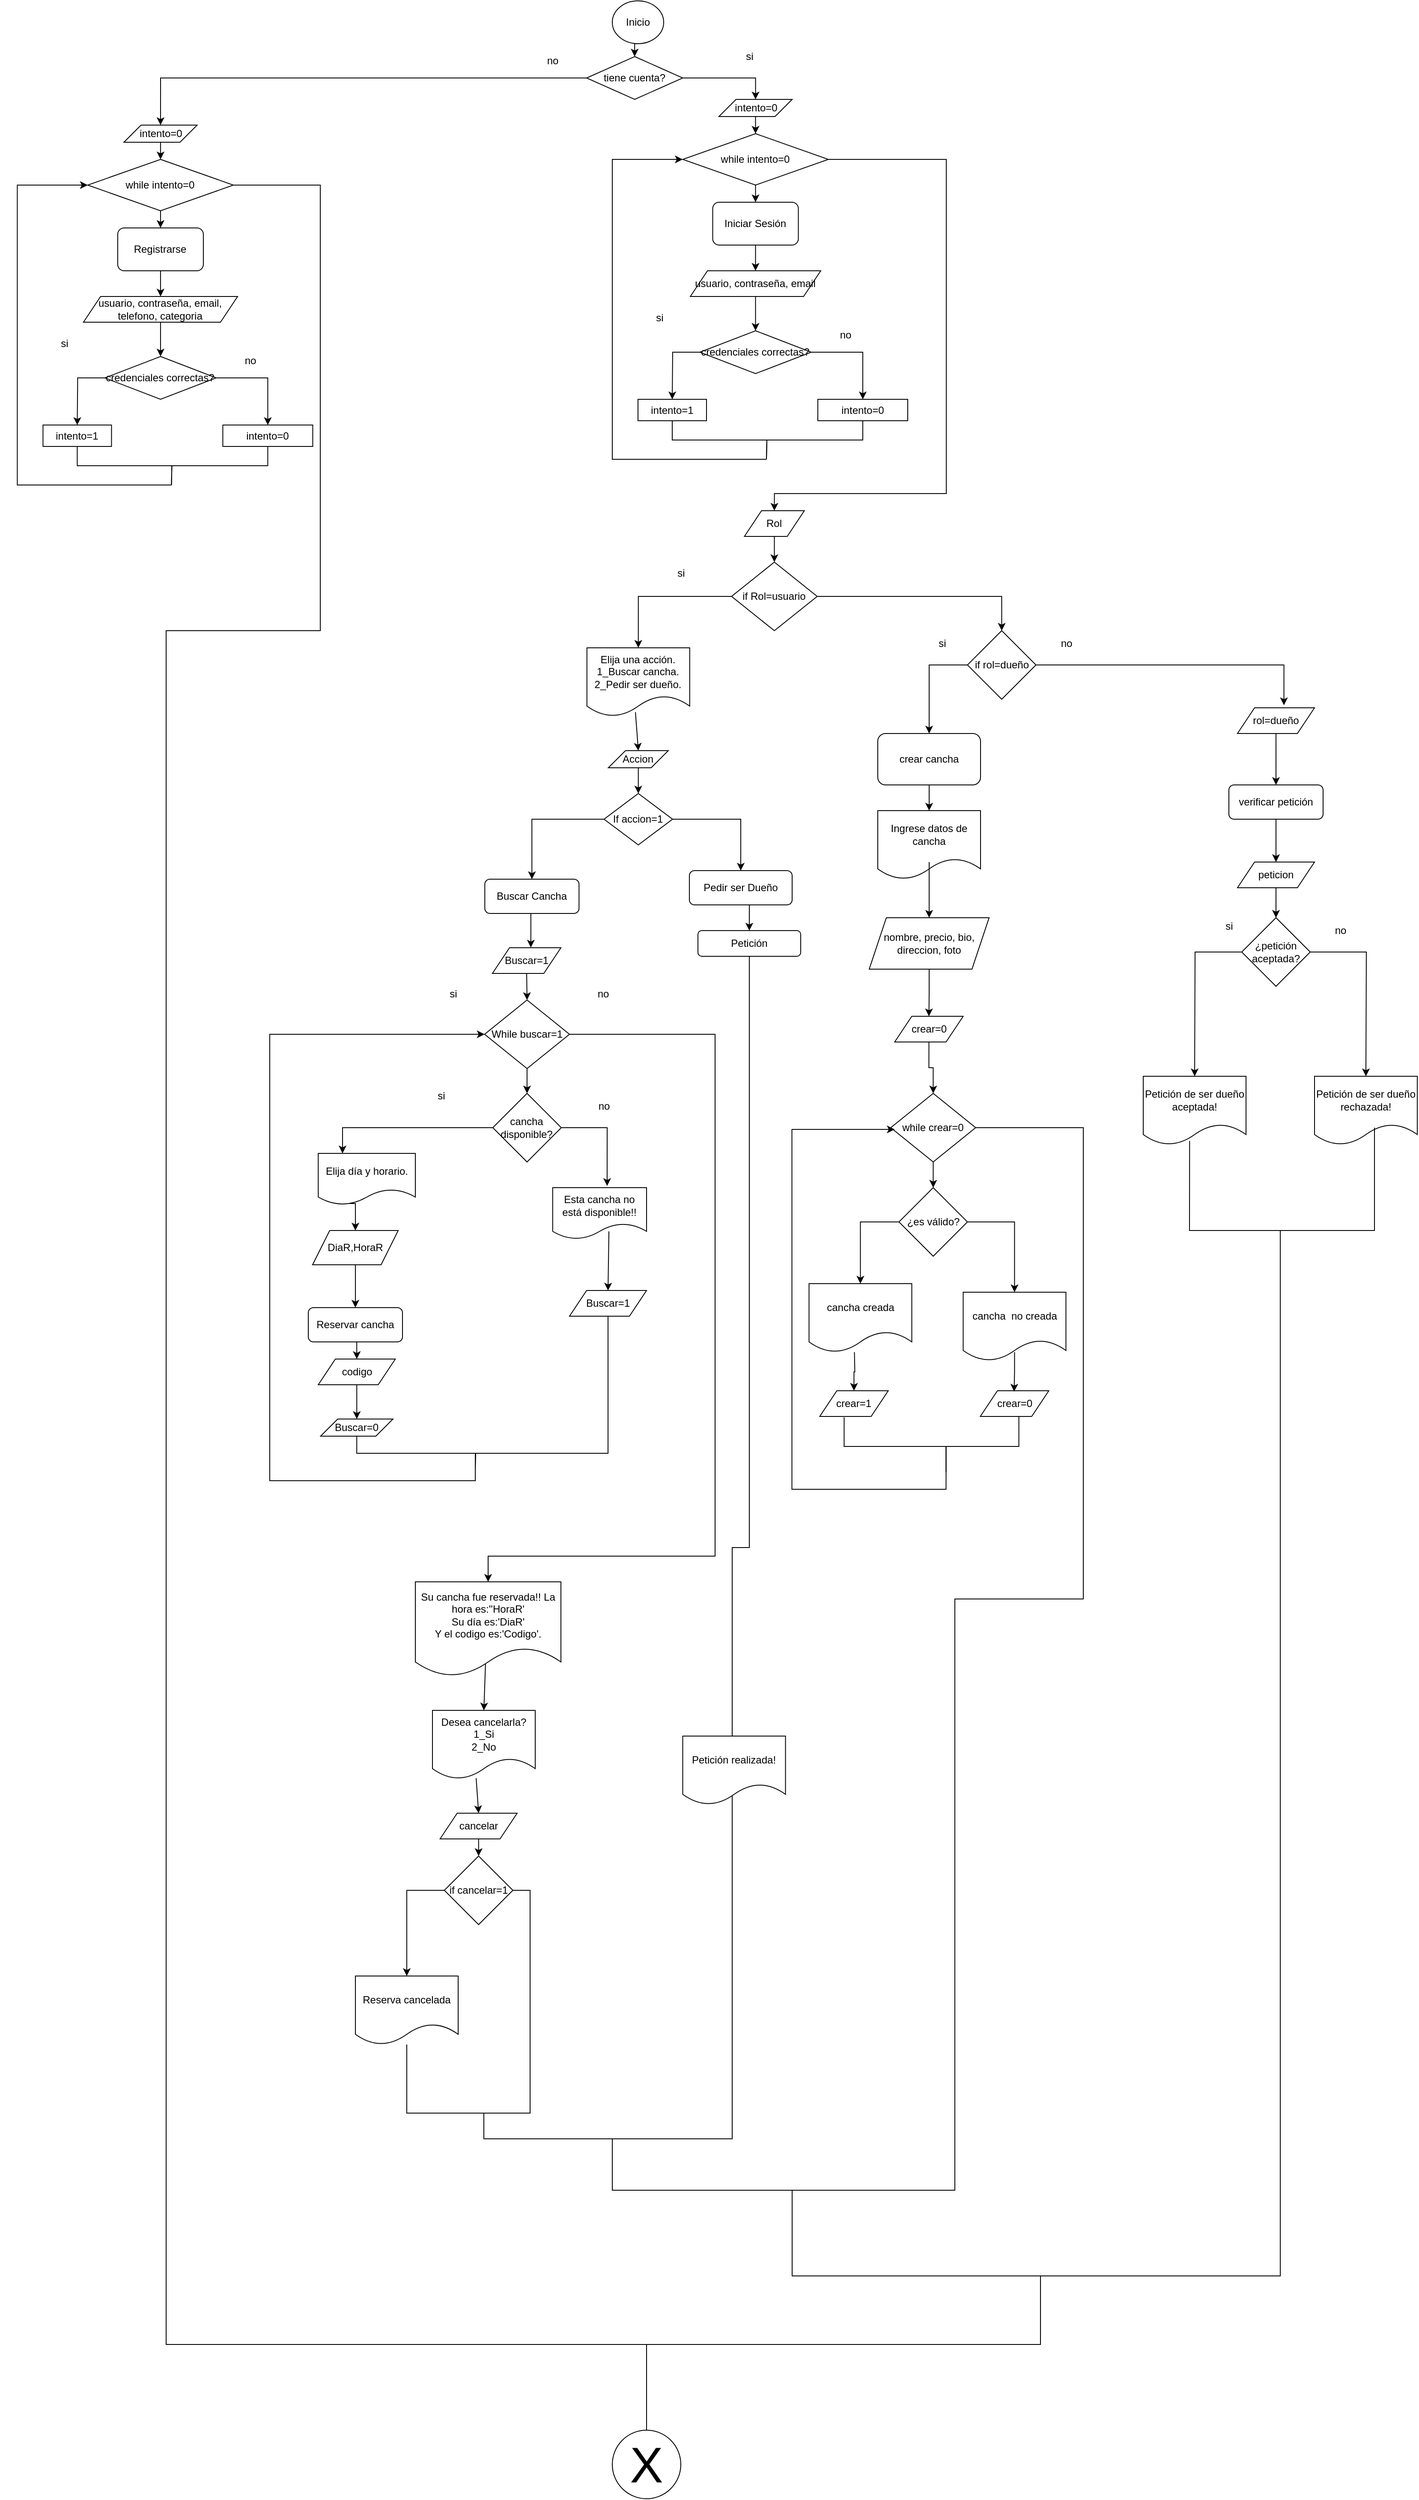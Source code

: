 <mxfile version="28.2.5">
  <diagram name="Página-1" id="OMCyNzoedNNT6aURRv9w">
    <mxGraphModel dx="5017" dy="2987" grid="1" gridSize="10" guides="1" tooltips="1" connect="1" arrows="1" fold="1" page="1" pageScale="1" pageWidth="827" pageHeight="1169" math="0" shadow="0">
      <root>
        <mxCell id="0" />
        <mxCell id="1" parent="0" />
        <mxCell id="kpzkRRjDDKFTwJp2NmHv-80" style="edgeStyle=orthogonalEdgeStyle;rounded=0;orthogonalLoop=1;jettySize=auto;html=1;exitX=0.5;exitY=1;exitDx=0;exitDy=0;entryX=0.5;entryY=0;entryDx=0;entryDy=0;" parent="1" source="kpzkRRjDDKFTwJp2NmHv-1" target="kpzkRRjDDKFTwJp2NmHv-10" edge="1">
          <mxGeometry relative="1" as="geometry" />
        </mxCell>
        <mxCell id="kpzkRRjDDKFTwJp2NmHv-1" value="" style="ellipse;whiteSpace=wrap;html=1;" parent="1" vertex="1">
          <mxGeometry x="320" y="25" width="60" height="50" as="geometry" />
        </mxCell>
        <mxCell id="kpzkRRjDDKFTwJp2NmHv-3" value="Inicio" style="text;html=1;align=center;verticalAlign=middle;whiteSpace=wrap;rounded=0;" parent="1" vertex="1">
          <mxGeometry x="320" y="35" width="60" height="30" as="geometry" />
        </mxCell>
        <mxCell id="kpzkRRjDDKFTwJp2NmHv-50" style="edgeStyle=orthogonalEdgeStyle;rounded=0;orthogonalLoop=1;jettySize=auto;html=1;exitX=0.5;exitY=1;exitDx=0;exitDy=0;entryX=0.5;entryY=0;entryDx=0;entryDy=0;" parent="1" source="kpzkRRjDDKFTwJp2NmHv-8" target="kpzkRRjDDKFTwJp2NmHv-43" edge="1">
          <mxGeometry relative="1" as="geometry" />
        </mxCell>
        <mxCell id="kpzkRRjDDKFTwJp2NmHv-8" value="Iniciar Sesión" style="rounded=1;whiteSpace=wrap;html=1;" parent="1" vertex="1">
          <mxGeometry x="437.25" y="260" width="100" height="50" as="geometry" />
        </mxCell>
        <mxCell id="kpzkRRjDDKFTwJp2NmHv-48" style="edgeStyle=orthogonalEdgeStyle;rounded=0;orthogonalLoop=1;jettySize=auto;html=1;exitX=1;exitY=0.5;exitDx=0;exitDy=0;entryX=0.5;entryY=0;entryDx=0;entryDy=0;" parent="1" source="kpzkRRjDDKFTwJp2NmHv-10" target="kpzkRRjDDKFTwJp2NmHv-36" edge="1">
          <mxGeometry relative="1" as="geometry" />
        </mxCell>
        <mxCell id="kpzkRRjDDKFTwJp2NmHv-62" style="edgeStyle=orthogonalEdgeStyle;rounded=0;orthogonalLoop=1;jettySize=auto;html=1;exitX=0;exitY=0.5;exitDx=0;exitDy=0;entryX=0.5;entryY=0;entryDx=0;entryDy=0;" parent="1" source="kpzkRRjDDKFTwJp2NmHv-10" target="yhtYwx9X3_K-ZybG_N9c-59" edge="1">
          <mxGeometry relative="1" as="geometry">
            <mxPoint x="11.13" y="300" as="targetPoint" />
          </mxGeometry>
        </mxCell>
        <mxCell id="kpzkRRjDDKFTwJp2NmHv-10" value="tiene cuenta?" style="rhombus;whiteSpace=wrap;html=1;" parent="1" vertex="1">
          <mxGeometry x="290" y="90" width="112.25" height="50" as="geometry" />
        </mxCell>
        <mxCell id="kpzkRRjDDKFTwJp2NmHv-21" style="edgeStyle=orthogonalEdgeStyle;rounded=0;orthogonalLoop=1;jettySize=auto;html=1;exitX=0.5;exitY=1;exitDx=0;exitDy=0;" parent="1" edge="1">
          <mxGeometry relative="1" as="geometry">
            <mxPoint x="640" y="430" as="sourcePoint" />
            <mxPoint x="640" y="430" as="targetPoint" />
          </mxGeometry>
        </mxCell>
        <mxCell id="kpzkRRjDDKFTwJp2NmHv-28" value="no" style="text;html=1;align=center;verticalAlign=middle;resizable=0;points=[];autosize=1;strokeColor=none;fillColor=none;" parent="1" vertex="1">
          <mxGeometry x="230" y="80" width="40" height="30" as="geometry" />
        </mxCell>
        <mxCell id="kpzkRRjDDKFTwJp2NmHv-29" value="si" style="text;html=1;align=center;verticalAlign=middle;resizable=0;points=[];autosize=1;strokeColor=none;fillColor=none;" parent="1" vertex="1">
          <mxGeometry x="465" y="75" width="30" height="30" as="geometry" />
        </mxCell>
        <mxCell id="kpzkRRjDDKFTwJp2NmHv-52" style="edgeStyle=orthogonalEdgeStyle;rounded=0;orthogonalLoop=1;jettySize=auto;html=1;exitX=1;exitY=0.5;exitDx=0;exitDy=0;entryX=0.5;entryY=0;entryDx=0;entryDy=0;" parent="1" source="kpzkRRjDDKFTwJp2NmHv-33" target="kpzkRRjDDKFTwJp2NmHv-45" edge="1">
          <mxGeometry relative="1" as="geometry" />
        </mxCell>
        <mxCell id="kpzkRRjDDKFTwJp2NmHv-53" style="edgeStyle=orthogonalEdgeStyle;rounded=0;orthogonalLoop=1;jettySize=auto;html=1;exitX=0;exitY=0.5;exitDx=0;exitDy=0;" parent="1" source="kpzkRRjDDKFTwJp2NmHv-33" edge="1">
          <mxGeometry relative="1" as="geometry">
            <mxPoint x="390" y="490" as="targetPoint" />
          </mxGeometry>
        </mxCell>
        <mxCell id="kpzkRRjDDKFTwJp2NmHv-33" value="credenciales correctas?" style="rhombus;whiteSpace=wrap;html=1;" parent="1" vertex="1">
          <mxGeometry x="422.25" y="410" width="130" height="50" as="geometry" />
        </mxCell>
        <mxCell id="kpzkRRjDDKFTwJp2NmHv-34" value="si" style="text;html=1;align=center;verticalAlign=middle;resizable=0;points=[];autosize=1;strokeColor=none;fillColor=none;" parent="1" vertex="1">
          <mxGeometry x="360" y="380" width="30" height="30" as="geometry" />
        </mxCell>
        <mxCell id="kpzkRRjDDKFTwJp2NmHv-35" value="no" style="text;html=1;align=center;verticalAlign=middle;resizable=0;points=[];autosize=1;strokeColor=none;fillColor=none;" parent="1" vertex="1">
          <mxGeometry x="572.25" y="400" width="40" height="30" as="geometry" />
        </mxCell>
        <mxCell id="kpzkRRjDDKFTwJp2NmHv-47" style="edgeStyle=orthogonalEdgeStyle;rounded=0;orthogonalLoop=1;jettySize=auto;html=1;exitX=0.5;exitY=1;exitDx=0;exitDy=0;entryX=0.5;entryY=0;entryDx=0;entryDy=0;" parent="1" source="kpzkRRjDDKFTwJp2NmHv-36" target="kpzkRRjDDKFTwJp2NmHv-42" edge="1">
          <mxGeometry relative="1" as="geometry" />
        </mxCell>
        <mxCell id="kpzkRRjDDKFTwJp2NmHv-36" value="intento=0" style="shape=parallelogram;perimeter=parallelogramPerimeter;whiteSpace=wrap;html=1;fixedSize=1;" parent="1" vertex="1">
          <mxGeometry x="444.5" y="140" width="85.5" height="20" as="geometry" />
        </mxCell>
        <mxCell id="kpzkRRjDDKFTwJp2NmHv-49" style="edgeStyle=orthogonalEdgeStyle;rounded=0;orthogonalLoop=1;jettySize=auto;html=1;exitX=0.5;exitY=1;exitDx=0;exitDy=0;entryX=0.5;entryY=0;entryDx=0;entryDy=0;" parent="1" source="kpzkRRjDDKFTwJp2NmHv-42" target="kpzkRRjDDKFTwJp2NmHv-8" edge="1">
          <mxGeometry relative="1" as="geometry" />
        </mxCell>
        <mxCell id="kpzkRRjDDKFTwJp2NmHv-84" style="edgeStyle=orthogonalEdgeStyle;rounded=0;orthogonalLoop=1;jettySize=auto;html=1;exitX=1;exitY=0.5;exitDx=0;exitDy=0;entryX=0.5;entryY=0;entryDx=0;entryDy=0;" parent="1" source="kpzkRRjDDKFTwJp2NmHv-42" target="kpzkRRjDDKFTwJp2NmHv-83" edge="1">
          <mxGeometry relative="1" as="geometry">
            <Array as="points">
              <mxPoint x="710" y="210" />
              <mxPoint x="710" y="600" />
              <mxPoint x="509" y="600" />
            </Array>
          </mxGeometry>
        </mxCell>
        <mxCell id="kpzkRRjDDKFTwJp2NmHv-42" value="while intento=0" style="rhombus;whiteSpace=wrap;html=1;" parent="1" vertex="1">
          <mxGeometry x="402.25" y="180" width="170" height="60" as="geometry" />
        </mxCell>
        <mxCell id="kpzkRRjDDKFTwJp2NmHv-51" style="edgeStyle=orthogonalEdgeStyle;rounded=0;orthogonalLoop=1;jettySize=auto;html=1;exitX=0.5;exitY=1;exitDx=0;exitDy=0;entryX=0.5;entryY=0;entryDx=0;entryDy=0;" parent="1" source="kpzkRRjDDKFTwJp2NmHv-43" target="kpzkRRjDDKFTwJp2NmHv-33" edge="1">
          <mxGeometry relative="1" as="geometry" />
        </mxCell>
        <mxCell id="kpzkRRjDDKFTwJp2NmHv-43" value="usuario, contraseña, email" style="shape=parallelogram;perimeter=parallelogramPerimeter;whiteSpace=wrap;html=1;fixedSize=1;" parent="1" vertex="1">
          <mxGeometry x="411.13" y="340" width="152.25" height="30" as="geometry" />
        </mxCell>
        <mxCell id="kpzkRRjDDKFTwJp2NmHv-56" style="edgeStyle=orthogonalEdgeStyle;rounded=0;orthogonalLoop=1;jettySize=auto;html=1;exitX=0.5;exitY=1;exitDx=0;exitDy=0;endArrow=none;endFill=0;" parent="1" source="kpzkRRjDDKFTwJp2NmHv-45" edge="1">
          <mxGeometry relative="1" as="geometry">
            <mxPoint x="500" y="560" as="targetPoint" />
          </mxGeometry>
        </mxCell>
        <mxCell id="kpzkRRjDDKFTwJp2NmHv-45" value="intento=0" style="rounded=0;whiteSpace=wrap;html=1;" parent="1" vertex="1">
          <mxGeometry x="560" y="490" width="105" height="25" as="geometry" />
        </mxCell>
        <mxCell id="kpzkRRjDDKFTwJp2NmHv-55" style="edgeStyle=orthogonalEdgeStyle;rounded=0;orthogonalLoop=1;jettySize=auto;html=1;exitX=0.5;exitY=1;exitDx=0;exitDy=0;endArrow=none;endFill=0;" parent="1" source="kpzkRRjDDKFTwJp2NmHv-54" edge="1">
          <mxGeometry relative="1" as="geometry">
            <mxPoint x="500" y="560" as="targetPoint" />
          </mxGeometry>
        </mxCell>
        <mxCell id="kpzkRRjDDKFTwJp2NmHv-54" value="intento=1" style="rounded=0;whiteSpace=wrap;html=1;" parent="1" vertex="1">
          <mxGeometry x="350" y="490" width="80" height="25" as="geometry" />
        </mxCell>
        <mxCell id="kpzkRRjDDKFTwJp2NmHv-59" value="" style="endArrow=classic;html=1;rounded=0;endFill=1;entryX=0;entryY=0.5;entryDx=0;entryDy=0;" parent="1" target="kpzkRRjDDKFTwJp2NmHv-42" edge="1">
          <mxGeometry width="50" height="50" relative="1" as="geometry">
            <mxPoint x="500" y="560" as="sourcePoint" />
            <mxPoint x="400" y="210" as="targetPoint" />
            <Array as="points">
              <mxPoint x="320" y="560" />
              <mxPoint x="320" y="210" />
            </Array>
          </mxGeometry>
        </mxCell>
        <mxCell id="kpzkRRjDDKFTwJp2NmHv-64" value="Buscar Cancha" style="rounded=1;whiteSpace=wrap;html=1;" parent="1" vertex="1">
          <mxGeometry x="171.13" y="1050" width="110" height="40" as="geometry" />
        </mxCell>
        <mxCell id="kpzkRRjDDKFTwJp2NmHv-103" style="edgeStyle=orthogonalEdgeStyle;rounded=0;orthogonalLoop=1;jettySize=auto;html=1;exitX=0.5;exitY=1;exitDx=0;exitDy=0;entryX=0.5;entryY=0;entryDx=0;entryDy=0;" parent="1" source="kpzkRRjDDKFTwJp2NmHv-69" target="kpzkRRjDDKFTwJp2NmHv-102" edge="1">
          <mxGeometry relative="1" as="geometry" />
        </mxCell>
        <mxCell id="kpzkRRjDDKFTwJp2NmHv-117" style="edgeStyle=orthogonalEdgeStyle;rounded=0;orthogonalLoop=1;jettySize=auto;html=1;exitX=0;exitY=0.5;exitDx=0;exitDy=0;endArrow=none;endFill=0;startArrow=classic;startFill=1;" parent="1" source="kpzkRRjDDKFTwJp2NmHv-69" edge="1">
          <mxGeometry relative="1" as="geometry">
            <mxPoint x="160" y="1740" as="targetPoint" />
            <Array as="points">
              <mxPoint x="-80" y="1231" />
              <mxPoint x="-80" y="1752" />
            </Array>
          </mxGeometry>
        </mxCell>
        <mxCell id="kpzkRRjDDKFTwJp2NmHv-122" style="edgeStyle=orthogonalEdgeStyle;rounded=0;orthogonalLoop=1;jettySize=auto;html=1;exitX=1;exitY=0.5;exitDx=0;exitDy=0;entryX=0.5;entryY=0;entryDx=0;entryDy=0;" parent="1" source="kpzkRRjDDKFTwJp2NmHv-69" target="kpzkRRjDDKFTwJp2NmHv-118" edge="1">
          <mxGeometry relative="1" as="geometry">
            <Array as="points">
              <mxPoint x="440" y="1231" />
              <mxPoint x="440" y="1840" />
              <mxPoint x="175" y="1840" />
            </Array>
          </mxGeometry>
        </mxCell>
        <mxCell id="kpzkRRjDDKFTwJp2NmHv-69" value="While buscar=1" style="rhombus;whiteSpace=wrap;html=1;" parent="1" vertex="1">
          <mxGeometry x="170.88" y="1191" width="99.12" height="80" as="geometry" />
        </mxCell>
        <mxCell id="kpzkRRjDDKFTwJp2NmHv-70" value="si" style="text;html=1;align=center;verticalAlign=middle;resizable=0;points=[];autosize=1;strokeColor=none;fillColor=none;" parent="1" vertex="1">
          <mxGeometry x="118.88" y="1169" width="30" height="30" as="geometry" />
        </mxCell>
        <mxCell id="kpzkRRjDDKFTwJp2NmHv-71" value="no" style="text;html=1;align=center;verticalAlign=middle;resizable=0;points=[];autosize=1;strokeColor=none;fillColor=none;" parent="1" vertex="1">
          <mxGeometry x="288.88" y="1169" width="40" height="30" as="geometry" />
        </mxCell>
        <mxCell id="kpzkRRjDDKFTwJp2NmHv-120" style="edgeStyle=orthogonalEdgeStyle;rounded=0;orthogonalLoop=1;jettySize=auto;html=1;exitX=0.5;exitY=1;exitDx=0;exitDy=0;entryX=0.5;entryY=0;entryDx=0;entryDy=0;" parent="1" source="kpzkRRjDDKFTwJp2NmHv-74" target="kpzkRRjDDKFTwJp2NmHv-119" edge="1">
          <mxGeometry relative="1" as="geometry" />
        </mxCell>
        <mxCell id="kpzkRRjDDKFTwJp2NmHv-74" value="Reservar cancha" style="rounded=1;whiteSpace=wrap;html=1;" parent="1" vertex="1">
          <mxGeometry x="-35" y="1550" width="110" height="40" as="geometry" />
        </mxCell>
        <mxCell id="kpzkRRjDDKFTwJp2NmHv-75" value="Elija día y horario." style="shape=document;whiteSpace=wrap;html=1;boundedLbl=1;" parent="1" vertex="1">
          <mxGeometry x="-23.37" y="1370" width="113.37" height="60" as="geometry" />
        </mxCell>
        <mxCell id="kpzkRRjDDKFTwJp2NmHv-87" style="edgeStyle=orthogonalEdgeStyle;rounded=0;orthogonalLoop=1;jettySize=auto;html=1;exitX=0.5;exitY=1;exitDx=0;exitDy=0;entryX=0.5;entryY=0;entryDx=0;entryDy=0;" parent="1" source="kpzkRRjDDKFTwJp2NmHv-76" target="kpzkRRjDDKFTwJp2NmHv-74" edge="1">
          <mxGeometry relative="1" as="geometry" />
        </mxCell>
        <mxCell id="kpzkRRjDDKFTwJp2NmHv-76" value="DiaR,HoraR" style="shape=parallelogram;perimeter=parallelogramPerimeter;whiteSpace=wrap;html=1;fixedSize=1;" parent="1" vertex="1">
          <mxGeometry x="-30" y="1460" width="100" height="40" as="geometry" />
        </mxCell>
        <mxCell id="kpzkRRjDDKFTwJp2NmHv-91" style="edgeStyle=orthogonalEdgeStyle;rounded=0;orthogonalLoop=1;jettySize=auto;html=1;exitX=0;exitY=0.5;exitDx=0;exitDy=0;entryX=0.5;entryY=0;entryDx=0;entryDy=0;" parent="1" source="kpzkRRjDDKFTwJp2NmHv-77" target="kpzkRRjDDKFTwJp2NmHv-82" edge="1">
          <mxGeometry relative="1" as="geometry" />
        </mxCell>
        <mxCell id="kpzkRRjDDKFTwJp2NmHv-149" style="edgeStyle=orthogonalEdgeStyle;rounded=0;orthogonalLoop=1;jettySize=auto;html=1;exitX=1;exitY=0.5;exitDx=0;exitDy=0;entryX=0.5;entryY=0;entryDx=0;entryDy=0;" parent="1" source="kpzkRRjDDKFTwJp2NmHv-77" target="kpzkRRjDDKFTwJp2NmHv-148" edge="1">
          <mxGeometry relative="1" as="geometry" />
        </mxCell>
        <mxCell id="kpzkRRjDDKFTwJp2NmHv-77" value="if Rol=usuario" style="rhombus;whiteSpace=wrap;html=1;" parent="1" vertex="1">
          <mxGeometry x="459.25" y="680" width="100" height="80" as="geometry" />
        </mxCell>
        <mxCell id="kpzkRRjDDKFTwJp2NmHv-79" style="edgeStyle=orthogonalEdgeStyle;rounded=0;orthogonalLoop=1;jettySize=auto;html=1;exitX=0.317;exitY=0.975;exitDx=0;exitDy=0;entryX=0.5;entryY=0;entryDx=0;entryDy=0;endArrow=classic;endFill=1;exitPerimeter=0;" parent="1" source="kpzkRRjDDKFTwJp2NmHv-75" target="kpzkRRjDDKFTwJp2NmHv-76" edge="1">
          <mxGeometry relative="1" as="geometry" />
        </mxCell>
        <mxCell id="kpzkRRjDDKFTwJp2NmHv-82" value="Elija una acción.&lt;br&gt;1_Buscar cancha.&lt;br&gt;2_Pedir ser dueño." style="shape=document;whiteSpace=wrap;html=1;boundedLbl=1;" parent="1" vertex="1">
          <mxGeometry x="290.37" y="780" width="120" height="80" as="geometry" />
        </mxCell>
        <mxCell id="kpzkRRjDDKFTwJp2NmHv-88" style="edgeStyle=orthogonalEdgeStyle;rounded=0;orthogonalLoop=1;jettySize=auto;html=1;exitX=0.5;exitY=1;exitDx=0;exitDy=0;entryX=0.5;entryY=0;entryDx=0;entryDy=0;" parent="1" source="kpzkRRjDDKFTwJp2NmHv-83" target="kpzkRRjDDKFTwJp2NmHv-77" edge="1">
          <mxGeometry relative="1" as="geometry" />
        </mxCell>
        <mxCell id="kpzkRRjDDKFTwJp2NmHv-83" value="Rol" style="shape=parallelogram;perimeter=parallelogramPerimeter;whiteSpace=wrap;html=1;fixedSize=1;" parent="1" vertex="1">
          <mxGeometry x="474.25" y="620" width="70" height="30" as="geometry" />
        </mxCell>
        <mxCell id="kpzkRRjDDKFTwJp2NmHv-95" style="edgeStyle=orthogonalEdgeStyle;rounded=0;orthogonalLoop=1;jettySize=auto;html=1;exitX=0;exitY=0.5;exitDx=0;exitDy=0;entryX=0.5;entryY=0;entryDx=0;entryDy=0;" parent="1" source="kpzkRRjDDKFTwJp2NmHv-85" target="kpzkRRjDDKFTwJp2NmHv-64" edge="1">
          <mxGeometry relative="1" as="geometry" />
        </mxCell>
        <mxCell id="kpzkRRjDDKFTwJp2NmHv-131" style="edgeStyle=orthogonalEdgeStyle;rounded=0;orthogonalLoop=1;jettySize=auto;html=1;exitX=1;exitY=0.5;exitDx=0;exitDy=0;entryX=0.5;entryY=0;entryDx=0;entryDy=0;" parent="1" source="kpzkRRjDDKFTwJp2NmHv-85" target="kpzkRRjDDKFTwJp2NmHv-128" edge="1">
          <mxGeometry relative="1" as="geometry" />
        </mxCell>
        <mxCell id="kpzkRRjDDKFTwJp2NmHv-85" value="If accion=1" style="rhombus;whiteSpace=wrap;html=1;" parent="1" vertex="1">
          <mxGeometry x="310.37" y="950" width="80" height="60" as="geometry" />
        </mxCell>
        <mxCell id="kpzkRRjDDKFTwJp2NmHv-94" style="edgeStyle=orthogonalEdgeStyle;rounded=0;orthogonalLoop=1;jettySize=auto;html=1;exitX=0.5;exitY=1;exitDx=0;exitDy=0;entryX=0.5;entryY=0;entryDx=0;entryDy=0;" parent="1" source="kpzkRRjDDKFTwJp2NmHv-86" target="kpzkRRjDDKFTwJp2NmHv-85" edge="1">
          <mxGeometry relative="1" as="geometry" />
        </mxCell>
        <mxCell id="kpzkRRjDDKFTwJp2NmHv-86" value="Accion" style="shape=parallelogram;perimeter=parallelogramPerimeter;whiteSpace=wrap;html=1;fixedSize=1;" parent="1" vertex="1">
          <mxGeometry x="315.37" y="900" width="70" height="20" as="geometry" />
        </mxCell>
        <mxCell id="kpzkRRjDDKFTwJp2NmHv-92" value="si" style="text;html=1;align=center;verticalAlign=middle;resizable=0;points=[];autosize=1;strokeColor=none;fillColor=none;" parent="1" vertex="1">
          <mxGeometry x="385" y="678" width="30" height="30" as="geometry" />
        </mxCell>
        <mxCell id="kpzkRRjDDKFTwJp2NmHv-93" value="" style="edgeStyle=none;orthogonalLoop=1;jettySize=auto;html=1;rounded=0;exitX=0.472;exitY=0.938;exitDx=0;exitDy=0;exitPerimeter=0;entryX=0.5;entryY=0;entryDx=0;entryDy=0;" parent="1" source="kpzkRRjDDKFTwJp2NmHv-82" target="kpzkRRjDDKFTwJp2NmHv-86" edge="1">
          <mxGeometry width="100" relative="1" as="geometry">
            <mxPoint x="300" y="870" as="sourcePoint" />
            <mxPoint x="400" y="870" as="targetPoint" />
            <Array as="points" />
          </mxGeometry>
        </mxCell>
        <mxCell id="kpzkRRjDDKFTwJp2NmHv-101" style="edgeStyle=orthogonalEdgeStyle;rounded=0;orthogonalLoop=1;jettySize=auto;html=1;exitX=0.5;exitY=1;exitDx=0;exitDy=0;entryX=0.5;entryY=0;entryDx=0;entryDy=0;" parent="1" source="kpzkRRjDDKFTwJp2NmHv-98" target="kpzkRRjDDKFTwJp2NmHv-69" edge="1">
          <mxGeometry relative="1" as="geometry" />
        </mxCell>
        <mxCell id="kpzkRRjDDKFTwJp2NmHv-98" value="&lt;font style=&quot;vertical-align: inherit;&quot; dir=&quot;auto&quot;&gt;&lt;font style=&quot;vertical-align: inherit;&quot; dir=&quot;auto&quot;&gt;Buscar=1&lt;/font&gt;&lt;/font&gt;" style="shape=parallelogram;perimeter=parallelogramPerimeter;whiteSpace=wrap;html=1;fixedSize=1;" parent="1" vertex="1">
          <mxGeometry x="180" y="1130" width="80" height="30" as="geometry" />
        </mxCell>
        <mxCell id="kpzkRRjDDKFTwJp2NmHv-100" style="edgeStyle=orthogonalEdgeStyle;rounded=0;orthogonalLoop=1;jettySize=auto;html=1;exitX=0.5;exitY=1;exitDx=0;exitDy=0;entryX=0.561;entryY=-0.008;entryDx=0;entryDy=0;entryPerimeter=0;" parent="1" source="kpzkRRjDDKFTwJp2NmHv-64" target="kpzkRRjDDKFTwJp2NmHv-98" edge="1">
          <mxGeometry relative="1" as="geometry" />
        </mxCell>
        <mxCell id="kpzkRRjDDKFTwJp2NmHv-104" style="edgeStyle=orthogonalEdgeStyle;rounded=0;orthogonalLoop=1;jettySize=auto;html=1;exitX=0;exitY=0.5;exitDx=0;exitDy=0;entryX=0.25;entryY=0;entryDx=0;entryDy=0;" parent="1" source="kpzkRRjDDKFTwJp2NmHv-102" target="kpzkRRjDDKFTwJp2NmHv-75" edge="1">
          <mxGeometry relative="1" as="geometry" />
        </mxCell>
        <mxCell id="kpzkRRjDDKFTwJp2NmHv-102" value="cancha disponible?" style="rhombus;whiteSpace=wrap;html=1;" parent="1" vertex="1">
          <mxGeometry x="180.44" y="1300" width="80" height="80" as="geometry" />
        </mxCell>
        <mxCell id="kpzkRRjDDKFTwJp2NmHv-105" value="si" style="text;html=1;align=center;verticalAlign=middle;resizable=0;points=[];autosize=1;strokeColor=none;fillColor=none;" parent="1" vertex="1">
          <mxGeometry x="105" y="1288" width="30" height="30" as="geometry" />
        </mxCell>
        <mxCell id="kpzkRRjDDKFTwJp2NmHv-106" value="no" style="text;html=1;align=center;verticalAlign=middle;resizable=0;points=[];autosize=1;strokeColor=none;fillColor=none;" parent="1" vertex="1">
          <mxGeometry x="290.37" y="1300" width="40" height="30" as="geometry" />
        </mxCell>
        <mxCell id="kpzkRRjDDKFTwJp2NmHv-116" style="edgeStyle=orthogonalEdgeStyle;rounded=0;orthogonalLoop=1;jettySize=auto;html=1;exitX=0.5;exitY=1;exitDx=0;exitDy=0;endArrow=none;endFill=0;" parent="1" source="kpzkRRjDDKFTwJp2NmHv-107" edge="1">
          <mxGeometry relative="1" as="geometry">
            <mxPoint x="160" y="1740" as="targetPoint" />
          </mxGeometry>
        </mxCell>
        <mxCell id="kpzkRRjDDKFTwJp2NmHv-107" value="Buscar=0" style="shape=parallelogram;perimeter=parallelogramPerimeter;whiteSpace=wrap;html=1;fixedSize=1;" parent="1" vertex="1">
          <mxGeometry x="-20.62" y="1680" width="84.5" height="20" as="geometry" />
        </mxCell>
        <mxCell id="kpzkRRjDDKFTwJp2NmHv-115" style="edgeStyle=orthogonalEdgeStyle;rounded=0;orthogonalLoop=1;jettySize=auto;html=1;exitX=0.5;exitY=1;exitDx=0;exitDy=0;endArrow=none;endFill=0;" parent="1" source="kpzkRRjDDKFTwJp2NmHv-109" edge="1">
          <mxGeometry relative="1" as="geometry">
            <mxPoint x="160" y="1740" as="targetPoint" />
            <Array as="points">
              <mxPoint x="315" y="1720" />
              <mxPoint x="160" y="1720" />
            </Array>
          </mxGeometry>
        </mxCell>
        <mxCell id="kpzkRRjDDKFTwJp2NmHv-109" value="Buscar=1" style="shape=parallelogram;perimeter=parallelogramPerimeter;whiteSpace=wrap;html=1;fixedSize=1;" parent="1" vertex="1">
          <mxGeometry x="270" y="1530" width="90" height="30" as="geometry" />
        </mxCell>
        <mxCell id="kpzkRRjDDKFTwJp2NmHv-110" value="Esta cancha no está disponible!!" style="shape=document;whiteSpace=wrap;html=1;boundedLbl=1;" parent="1" vertex="1">
          <mxGeometry x="250.37" y="1410" width="109.63" height="60" as="geometry" />
        </mxCell>
        <mxCell id="kpzkRRjDDKFTwJp2NmHv-112" style="edgeStyle=orthogonalEdgeStyle;rounded=0;orthogonalLoop=1;jettySize=auto;html=1;exitX=1;exitY=0.5;exitDx=0;exitDy=0;entryX=0.58;entryY=-0.033;entryDx=0;entryDy=0;entryPerimeter=0;" parent="1" source="kpzkRRjDDKFTwJp2NmHv-102" target="kpzkRRjDDKFTwJp2NmHv-110" edge="1">
          <mxGeometry relative="1" as="geometry" />
        </mxCell>
        <mxCell id="kpzkRRjDDKFTwJp2NmHv-113" value="" style="edgeStyle=none;orthogonalLoop=1;jettySize=auto;html=1;rounded=0;exitX=0.599;exitY=0.85;exitDx=0;exitDy=0;exitPerimeter=0;entryX=0.5;entryY=0;entryDx=0;entryDy=0;" parent="1" source="kpzkRRjDDKFTwJp2NmHv-110" target="kpzkRRjDDKFTwJp2NmHv-109" edge="1">
          <mxGeometry width="100" relative="1" as="geometry">
            <mxPoint x="270" y="1470" as="sourcePoint" />
            <mxPoint x="370" y="1470" as="targetPoint" />
            <Array as="points" />
          </mxGeometry>
        </mxCell>
        <mxCell id="kpzkRRjDDKFTwJp2NmHv-118" value="Su cancha fue reservada!! La hora es:&#39;&#39;HoraR&#39;&lt;br&gt;Su día es:&#39;DiaR&#39;&lt;br&gt;Y el codigo es:&#39;Codigo&#39;." style="shape=document;whiteSpace=wrap;html=1;boundedLbl=1;" parent="1" vertex="1">
          <mxGeometry x="90" y="1870" width="170" height="110" as="geometry" />
        </mxCell>
        <mxCell id="kpzkRRjDDKFTwJp2NmHv-119" value="codigo" style="shape=parallelogram;perimeter=parallelogramPerimeter;whiteSpace=wrap;html=1;fixedSize=1;" parent="1" vertex="1">
          <mxGeometry x="-23.37" y="1610" width="90" height="30" as="geometry" />
        </mxCell>
        <mxCell id="kpzkRRjDDKFTwJp2NmHv-121" style="edgeStyle=orthogonalEdgeStyle;rounded=0;orthogonalLoop=1;jettySize=auto;html=1;exitX=0.5;exitY=1;exitDx=0;exitDy=0;entryX=0.5;entryY=0;entryDx=0;entryDy=0;" parent="1" source="kpzkRRjDDKFTwJp2NmHv-119" target="kpzkRRjDDKFTwJp2NmHv-107" edge="1">
          <mxGeometry relative="1" as="geometry" />
        </mxCell>
        <mxCell id="kpzkRRjDDKFTwJp2NmHv-130" style="edgeStyle=orthogonalEdgeStyle;rounded=0;orthogonalLoop=1;jettySize=auto;html=1;exitX=0.5;exitY=1;exitDx=0;exitDy=0;entryX=0.5;entryY=0;entryDx=0;entryDy=0;" parent="1" source="kpzkRRjDDKFTwJp2NmHv-128" target="kpzkRRjDDKFTwJp2NmHv-129" edge="1">
          <mxGeometry relative="1" as="geometry" />
        </mxCell>
        <mxCell id="kpzkRRjDDKFTwJp2NmHv-128" value="Pedir ser Dueño" style="rounded=1;whiteSpace=wrap;html=1;" parent="1" vertex="1">
          <mxGeometry x="410" y="1040" width="120" height="40" as="geometry" />
        </mxCell>
        <mxCell id="kpzkRRjDDKFTwJp2NmHv-147" style="edgeStyle=orthogonalEdgeStyle;rounded=0;orthogonalLoop=1;jettySize=auto;html=1;exitX=0.5;exitY=1;exitDx=0;exitDy=0;endArrow=none;endFill=0;" parent="1" source="kpzkRRjDDKFTwJp2NmHv-129" edge="1">
          <mxGeometry relative="1" as="geometry">
            <mxPoint x="550" y="2580" as="targetPoint" />
            <Array as="points">
              <mxPoint x="480" y="1830" />
              <mxPoint x="460" y="1830" />
              <mxPoint x="460" y="2520" />
              <mxPoint x="320" y="2520" />
            </Array>
          </mxGeometry>
        </mxCell>
        <mxCell id="kpzkRRjDDKFTwJp2NmHv-129" value="Petición" style="rounded=1;whiteSpace=wrap;html=1;" parent="1" vertex="1">
          <mxGeometry x="420" y="1110" width="120" height="30" as="geometry" />
        </mxCell>
        <mxCell id="kpzkRRjDDKFTwJp2NmHv-133" value="&lt;div&gt;Desea cancelarla?&lt;/div&gt;&lt;div&gt;1_Si&lt;br&gt;2_No&lt;/div&gt;" style="shape=document;whiteSpace=wrap;html=1;boundedLbl=1;" parent="1" vertex="1">
          <mxGeometry x="110" y="2020" width="120" height="80" as="geometry" />
        </mxCell>
        <mxCell id="kpzkRRjDDKFTwJp2NmHv-134" value="" style="edgeStyle=none;orthogonalLoop=1;jettySize=auto;html=1;rounded=0;entryX=0.5;entryY=0;entryDx=0;entryDy=0;exitX=0.482;exitY=0.873;exitDx=0;exitDy=0;exitPerimeter=0;" parent="1" source="kpzkRRjDDKFTwJp2NmHv-118" target="kpzkRRjDDKFTwJp2NmHv-133" edge="1">
          <mxGeometry width="100" relative="1" as="geometry">
            <mxPoint x="160" y="2000" as="sourcePoint" />
            <mxPoint x="260" y="2000" as="targetPoint" />
            <Array as="points" />
          </mxGeometry>
        </mxCell>
        <mxCell id="kpzkRRjDDKFTwJp2NmHv-139" style="edgeStyle=orthogonalEdgeStyle;rounded=0;orthogonalLoop=1;jettySize=auto;html=1;exitX=0.5;exitY=1;exitDx=0;exitDy=0;entryX=0.5;entryY=0;entryDx=0;entryDy=0;" parent="1" source="kpzkRRjDDKFTwJp2NmHv-136" target="kpzkRRjDDKFTwJp2NmHv-138" edge="1">
          <mxGeometry relative="1" as="geometry" />
        </mxCell>
        <mxCell id="kpzkRRjDDKFTwJp2NmHv-136" value="cancelar" style="shape=parallelogram;perimeter=parallelogramPerimeter;whiteSpace=wrap;html=1;fixedSize=1;" parent="1" vertex="1">
          <mxGeometry x="118.88" y="2140" width="90" height="30" as="geometry" />
        </mxCell>
        <mxCell id="kpzkRRjDDKFTwJp2NmHv-137" value="" style="edgeStyle=none;orthogonalLoop=1;jettySize=auto;html=1;rounded=0;entryX=0.5;entryY=0;entryDx=0;entryDy=0;exitX=0.425;exitY=0.988;exitDx=0;exitDy=0;exitPerimeter=0;" parent="1" source="kpzkRRjDDKFTwJp2NmHv-133" target="kpzkRRjDDKFTwJp2NmHv-136" edge="1">
          <mxGeometry width="100" relative="1" as="geometry">
            <mxPoint x="120" y="2110" as="sourcePoint" />
            <mxPoint x="220" y="2110" as="targetPoint" />
            <Array as="points" />
          </mxGeometry>
        </mxCell>
        <mxCell id="kpzkRRjDDKFTwJp2NmHv-141" style="edgeStyle=orthogonalEdgeStyle;rounded=0;orthogonalLoop=1;jettySize=auto;html=1;exitX=0;exitY=0.5;exitDx=0;exitDy=0;entryX=0.5;entryY=0;entryDx=0;entryDy=0;" parent="1" source="kpzkRRjDDKFTwJp2NmHv-138" target="kpzkRRjDDKFTwJp2NmHv-140" edge="1">
          <mxGeometry relative="1" as="geometry" />
        </mxCell>
        <mxCell id="kpzkRRjDDKFTwJp2NmHv-144" style="edgeStyle=orthogonalEdgeStyle;rounded=0;orthogonalLoop=1;jettySize=auto;html=1;exitX=1;exitY=0.5;exitDx=0;exitDy=0;endArrow=none;endFill=0;" parent="1" source="kpzkRRjDDKFTwJp2NmHv-138" edge="1">
          <mxGeometry relative="1" as="geometry">
            <mxPoint x="160" y="2490" as="targetPoint" />
            <Array as="points">
              <mxPoint x="224" y="2230" />
              <mxPoint x="224" y="2490" />
            </Array>
          </mxGeometry>
        </mxCell>
        <mxCell id="kpzkRRjDDKFTwJp2NmHv-138" value="if cancelar=1" style="rhombus;whiteSpace=wrap;html=1;" parent="1" vertex="1">
          <mxGeometry x="123.88" y="2190" width="80" height="80" as="geometry" />
        </mxCell>
        <mxCell id="kpzkRRjDDKFTwJp2NmHv-140" value="Reserva cancelada" style="shape=document;whiteSpace=wrap;html=1;boundedLbl=1;" parent="1" vertex="1">
          <mxGeometry x="20" y="2330" width="120" height="80" as="geometry" />
        </mxCell>
        <mxCell id="kpzkRRjDDKFTwJp2NmHv-146" value="" style="edgeStyle=none;orthogonalLoop=1;jettySize=auto;html=1;rounded=0;endArrow=none;endFill=0;" parent="1" source="kpzkRRjDDKFTwJp2NmHv-140" edge="1">
          <mxGeometry width="100" relative="1" as="geometry">
            <mxPoint x="50" y="2460" as="sourcePoint" />
            <mxPoint x="340" y="2520" as="targetPoint" />
            <Array as="points">
              <mxPoint x="80" y="2490" />
              <mxPoint x="170" y="2490" />
              <mxPoint x="170" y="2520" />
            </Array>
          </mxGeometry>
        </mxCell>
        <mxCell id="yhtYwx9X3_K-ZybG_N9c-16" style="edgeStyle=orthogonalEdgeStyle;rounded=0;orthogonalLoop=1;jettySize=auto;html=1;exitX=0;exitY=0.5;exitDx=0;exitDy=0;entryX=0.5;entryY=0;entryDx=0;entryDy=0;" edge="1" parent="1" source="kpzkRRjDDKFTwJp2NmHv-148" target="kpzkRRjDDKFTwJp2NmHv-150">
          <mxGeometry relative="1" as="geometry" />
        </mxCell>
        <mxCell id="kpzkRRjDDKFTwJp2NmHv-148" value="&lt;font style=&quot;vertical-align: inherit;&quot; dir=&quot;auto&quot;&gt;&lt;font style=&quot;vertical-align: inherit;&quot; dir=&quot;auto&quot;&gt;&lt;font style=&quot;vertical-align: inherit;&quot; dir=&quot;auto&quot;&gt;&lt;font style=&quot;vertical-align: inherit;&quot; dir=&quot;auto&quot;&gt;&lt;font style=&quot;vertical-align: inherit;&quot; dir=&quot;auto&quot;&gt;&lt;font style=&quot;vertical-align: inherit;&quot; dir=&quot;auto&quot;&gt;&lt;font style=&quot;vertical-align: inherit;&quot; dir=&quot;auto&quot;&gt;&lt;font style=&quot;vertical-align: inherit;&quot; dir=&quot;auto&quot;&gt;if rol=dueño&lt;/font&gt;&lt;/font&gt;&lt;/font&gt;&lt;/font&gt;&lt;/font&gt;&lt;/font&gt;&lt;/font&gt;&lt;/font&gt;" style="rhombus;whiteSpace=wrap;html=1;" parent="1" vertex="1">
          <mxGeometry x="734.73" y="760" width="80" height="80" as="geometry" />
        </mxCell>
        <mxCell id="yhtYwx9X3_K-ZybG_N9c-9" style="edgeStyle=orthogonalEdgeStyle;rounded=0;orthogonalLoop=1;jettySize=auto;html=1;exitX=0.5;exitY=1;exitDx=0;exitDy=0;entryX=0.5;entryY=0;entryDx=0;entryDy=0;" edge="1" parent="1" source="kpzkRRjDDKFTwJp2NmHv-150" target="kpzkRRjDDKFTwJp2NmHv-152">
          <mxGeometry relative="1" as="geometry" />
        </mxCell>
        <mxCell id="kpzkRRjDDKFTwJp2NmHv-150" value="&lt;font style=&quot;vertical-align: inherit;&quot; dir=&quot;auto&quot;&gt;&lt;font style=&quot;vertical-align: inherit;&quot; dir=&quot;auto&quot;&gt;&lt;font style=&quot;vertical-align: inherit;&quot; dir=&quot;auto&quot;&gt;&lt;font style=&quot;vertical-align: inherit;&quot; dir=&quot;auto&quot;&gt;&lt;font style=&quot;vertical-align: inherit;&quot; dir=&quot;auto&quot;&gt;&lt;font style=&quot;vertical-align: inherit;&quot; dir=&quot;auto&quot;&gt;&lt;font style=&quot;vertical-align: inherit;&quot; dir=&quot;auto&quot;&gt;&lt;font style=&quot;vertical-align: inherit;&quot; dir=&quot;auto&quot;&gt;crear cancha&lt;/font&gt;&lt;/font&gt;&lt;/font&gt;&lt;/font&gt;&lt;/font&gt;&lt;/font&gt;&lt;/font&gt;&lt;/font&gt;" style="rounded=1;whiteSpace=wrap;html=1;" parent="1" vertex="1">
          <mxGeometry x="630" y="880" width="120" height="60" as="geometry" />
        </mxCell>
        <mxCell id="kpzkRRjDDKFTwJp2NmHv-152" value="&lt;font style=&quot;vertical-align: inherit;&quot; dir=&quot;auto&quot;&gt;&lt;font style=&quot;vertical-align: inherit;&quot; dir=&quot;auto&quot;&gt;Ingrese datos de cancha&lt;/font&gt;&lt;/font&gt;" style="shape=document;whiteSpace=wrap;html=1;boundedLbl=1;" parent="1" vertex="1">
          <mxGeometry x="630" y="970" width="120" height="80" as="geometry" />
        </mxCell>
        <mxCell id="yhtYwx9X3_K-ZybG_N9c-12" style="edgeStyle=orthogonalEdgeStyle;rounded=0;orthogonalLoop=1;jettySize=auto;html=1;exitX=0.5;exitY=1;exitDx=0;exitDy=0;entryX=0.5;entryY=0;entryDx=0;entryDy=0;" edge="1" parent="1" source="kpzkRRjDDKFTwJp2NmHv-153" target="kpzkRRjDDKFTwJp2NmHv-160">
          <mxGeometry relative="1" as="geometry" />
        </mxCell>
        <mxCell id="kpzkRRjDDKFTwJp2NmHv-153" value="&lt;font style=&quot;vertical-align: inherit;&quot; dir=&quot;auto&quot;&gt;&lt;font style=&quot;vertical-align: inherit;&quot; dir=&quot;auto&quot;&gt;nombre, precio, bio, direccion, foto&lt;/font&gt;&lt;/font&gt;" style="shape=parallelogram;perimeter=parallelogramPerimeter;whiteSpace=wrap;html=1;fixedSize=1;" parent="1" vertex="1">
          <mxGeometry x="620" y="1095" width="140" height="60" as="geometry" />
        </mxCell>
        <mxCell id="yhtYwx9X3_K-ZybG_N9c-1" style="edgeStyle=orthogonalEdgeStyle;rounded=0;orthogonalLoop=1;jettySize=auto;html=1;exitX=0;exitY=0.5;exitDx=0;exitDy=0;entryX=0.5;entryY=0;entryDx=0;entryDy=0;" edge="1" parent="1" source="kpzkRRjDDKFTwJp2NmHv-154" target="kpzkRRjDDKFTwJp2NmHv-158">
          <mxGeometry relative="1" as="geometry" />
        </mxCell>
        <mxCell id="yhtYwx9X3_K-ZybG_N9c-2" style="edgeStyle=orthogonalEdgeStyle;rounded=0;orthogonalLoop=1;jettySize=auto;html=1;exitX=1;exitY=0.5;exitDx=0;exitDy=0;" edge="1" parent="1" source="kpzkRRjDDKFTwJp2NmHv-154" target="kpzkRRjDDKFTwJp2NmHv-157">
          <mxGeometry relative="1" as="geometry" />
        </mxCell>
        <mxCell id="kpzkRRjDDKFTwJp2NmHv-154" value="&lt;font style=&quot;vertical-align: inherit;&quot; dir=&quot;auto&quot;&gt;&lt;font style=&quot;vertical-align: inherit;&quot; dir=&quot;auto&quot;&gt;&lt;font style=&quot;vertical-align: inherit;&quot; dir=&quot;auto&quot;&gt;&lt;font style=&quot;vertical-align: inherit;&quot; dir=&quot;auto&quot;&gt;¿es válido?&lt;/font&gt;&lt;/font&gt;&lt;/font&gt;&lt;/font&gt;" style="rhombus;whiteSpace=wrap;html=1;" parent="1" vertex="1">
          <mxGeometry x="654.73" y="1410" width="80" height="80" as="geometry" />
        </mxCell>
        <mxCell id="kpzkRRjDDKFTwJp2NmHv-157" value="&lt;font style=&quot;vertical-align: inherit;&quot; dir=&quot;auto&quot;&gt;&lt;font style=&quot;vertical-align: inherit;&quot; dir=&quot;auto&quot;&gt;cancha&amp;nbsp; no creada&lt;/font&gt;&lt;/font&gt;" style="shape=document;whiteSpace=wrap;html=1;boundedLbl=1;" parent="1" vertex="1">
          <mxGeometry x="729.73" y="1532" width="120" height="80" as="geometry" />
        </mxCell>
        <mxCell id="kpzkRRjDDKFTwJp2NmHv-158" value="&lt;font style=&quot;vertical-align: inherit;&quot; dir=&quot;auto&quot;&gt;&lt;font style=&quot;vertical-align: inherit;&quot; dir=&quot;auto&quot;&gt;cancha creada&lt;/font&gt;&lt;/font&gt;" style="shape=document;whiteSpace=wrap;html=1;boundedLbl=1;" parent="1" vertex="1">
          <mxGeometry x="549.73" y="1522" width="120" height="80" as="geometry" />
        </mxCell>
        <mxCell id="yhtYwx9X3_K-ZybG_N9c-13" style="edgeStyle=orthogonalEdgeStyle;rounded=0;orthogonalLoop=1;jettySize=auto;html=1;exitX=0.5;exitY=1;exitDx=0;exitDy=0;entryX=0.5;entryY=0;entryDx=0;entryDy=0;" edge="1" parent="1" source="kpzkRRjDDKFTwJp2NmHv-160" target="kpzkRRjDDKFTwJp2NmHv-161">
          <mxGeometry relative="1" as="geometry" />
        </mxCell>
        <mxCell id="kpzkRRjDDKFTwJp2NmHv-160" value="&lt;font style=&quot;vertical-align: inherit;&quot; dir=&quot;auto&quot;&gt;&lt;font style=&quot;vertical-align: inherit;&quot; dir=&quot;auto&quot;&gt;&lt;font style=&quot;vertical-align: inherit;&quot; dir=&quot;auto&quot;&gt;&lt;font style=&quot;vertical-align: inherit;&quot; dir=&quot;auto&quot;&gt;&lt;font style=&quot;vertical-align: inherit;&quot; dir=&quot;auto&quot;&gt;&lt;font style=&quot;vertical-align: inherit;&quot; dir=&quot;auto&quot;&gt;&lt;font style=&quot;vertical-align: inherit;&quot; dir=&quot;auto&quot;&gt;&lt;font style=&quot;vertical-align: inherit;&quot; dir=&quot;auto&quot;&gt;&lt;font style=&quot;vertical-align: inherit;&quot; dir=&quot;auto&quot;&gt;&lt;font style=&quot;vertical-align: inherit;&quot; dir=&quot;auto&quot;&gt;crear=0&lt;/font&gt;&lt;/font&gt;&lt;/font&gt;&lt;/font&gt;&lt;/font&gt;&lt;/font&gt;&lt;/font&gt;&lt;/font&gt;&lt;/font&gt;&lt;/font&gt;" style="shape=parallelogram;perimeter=parallelogramPerimeter;whiteSpace=wrap;html=1;fixedSize=1;" parent="1" vertex="1">
          <mxGeometry x="649.73" y="1210" width="80" height="30" as="geometry" />
        </mxCell>
        <mxCell id="yhtYwx9X3_K-ZybG_N9c-7" style="edgeStyle=orthogonalEdgeStyle;rounded=0;orthogonalLoop=1;jettySize=auto;html=1;exitX=0.5;exitY=1;exitDx=0;exitDy=0;entryX=0.5;entryY=0;entryDx=0;entryDy=0;" edge="1" parent="1" source="kpzkRRjDDKFTwJp2NmHv-161" target="kpzkRRjDDKFTwJp2NmHv-154">
          <mxGeometry relative="1" as="geometry" />
        </mxCell>
        <mxCell id="yhtYwx9X3_K-ZybG_N9c-15" style="edgeStyle=orthogonalEdgeStyle;rounded=0;orthogonalLoop=1;jettySize=auto;html=1;exitX=1;exitY=0.5;exitDx=0;exitDy=0;endArrow=none;endFill=0;" edge="1" parent="1" source="kpzkRRjDDKFTwJp2NmHv-161">
          <mxGeometry relative="1" as="geometry">
            <mxPoint x="350" y="2760" as="targetPoint" />
            <Array as="points">
              <mxPoint x="870" y="1340" />
              <mxPoint x="870" y="1890" />
              <mxPoint x="720" y="1890" />
              <mxPoint x="720" y="2580" />
              <mxPoint x="530" y="2580" />
              <mxPoint x="530" y="2680" />
              <mxPoint x="820" y="2680" />
            </Array>
          </mxGeometry>
        </mxCell>
        <mxCell id="kpzkRRjDDKFTwJp2NmHv-161" value="&lt;font style=&quot;vertical-align: inherit;&quot; dir=&quot;auto&quot;&gt;&lt;font style=&quot;vertical-align: inherit;&quot; dir=&quot;auto&quot;&gt;while crear=0&lt;/font&gt;&lt;/font&gt;" style="rhombus;whiteSpace=wrap;html=1;" parent="1" vertex="1">
          <mxGeometry x="645.17" y="1300" width="99.12" height="80" as="geometry" />
        </mxCell>
        <mxCell id="kpzkRRjDDKFTwJp2NmHv-163" value="&lt;font style=&quot;vertical-align: inherit;&quot; dir=&quot;auto&quot;&gt;&lt;font style=&quot;vertical-align: inherit;&quot; dir=&quot;auto&quot;&gt;&lt;font style=&quot;vertical-align: inherit;&quot; dir=&quot;auto&quot;&gt;&lt;font style=&quot;vertical-align: inherit;&quot; dir=&quot;auto&quot;&gt;&lt;font style=&quot;vertical-align: inherit;&quot; dir=&quot;auto&quot;&gt;&lt;font style=&quot;vertical-align: inherit;&quot; dir=&quot;auto&quot;&gt;&lt;font style=&quot;vertical-align: inherit;&quot; dir=&quot;auto&quot;&gt;&lt;font style=&quot;vertical-align: inherit;&quot; dir=&quot;auto&quot;&gt;&lt;font style=&quot;vertical-align: inherit;&quot; dir=&quot;auto&quot;&gt;&lt;font style=&quot;vertical-align: inherit;&quot; dir=&quot;auto&quot;&gt;crear=0&lt;/font&gt;&lt;/font&gt;&lt;/font&gt;&lt;/font&gt;&lt;/font&gt;&lt;/font&gt;&lt;/font&gt;&lt;/font&gt;&lt;/font&gt;&lt;/font&gt;" style="shape=parallelogram;perimeter=parallelogramPerimeter;whiteSpace=wrap;html=1;fixedSize=1;" parent="1" vertex="1">
          <mxGeometry x="749.73" y="1647" width="80" height="30" as="geometry" />
        </mxCell>
        <mxCell id="kpzkRRjDDKFTwJp2NmHv-164" value="&lt;font style=&quot;vertical-align: inherit;&quot; dir=&quot;auto&quot;&gt;&lt;font style=&quot;vertical-align: inherit;&quot; dir=&quot;auto&quot;&gt;&lt;font style=&quot;vertical-align: inherit;&quot; dir=&quot;auto&quot;&gt;&lt;font style=&quot;vertical-align: inherit;&quot; dir=&quot;auto&quot;&gt;&lt;font style=&quot;vertical-align: inherit;&quot; dir=&quot;auto&quot;&gt;&lt;font style=&quot;vertical-align: inherit;&quot; dir=&quot;auto&quot;&gt;&lt;font style=&quot;vertical-align: inherit;&quot; dir=&quot;auto&quot;&gt;&lt;font style=&quot;vertical-align: inherit;&quot; dir=&quot;auto&quot;&gt;&lt;font style=&quot;vertical-align: inherit;&quot; dir=&quot;auto&quot;&gt;&lt;font style=&quot;vertical-align: inherit;&quot; dir=&quot;auto&quot;&gt;&lt;font style=&quot;vertical-align: inherit;&quot; dir=&quot;auto&quot;&gt;&lt;font style=&quot;vertical-align: inherit;&quot; dir=&quot;auto&quot;&gt;crear=1&lt;/font&gt;&lt;/font&gt;&lt;/font&gt;&lt;/font&gt;&lt;/font&gt;&lt;/font&gt;&lt;/font&gt;&lt;/font&gt;&lt;/font&gt;&lt;/font&gt;&lt;/font&gt;&lt;/font&gt;" style="shape=parallelogram;perimeter=parallelogramPerimeter;whiteSpace=wrap;html=1;fixedSize=1;" parent="1" vertex="1">
          <mxGeometry x="562.23" y="1647" width="80" height="30" as="geometry" />
        </mxCell>
        <mxCell id="yhtYwx9X3_K-ZybG_N9c-24" style="edgeStyle=orthogonalEdgeStyle;rounded=0;orthogonalLoop=1;jettySize=auto;html=1;exitX=0.5;exitY=1;exitDx=0;exitDy=0;entryX=0.5;entryY=0;entryDx=0;entryDy=0;" edge="1" parent="1" source="kpzkRRjDDKFTwJp2NmHv-165" target="kpzkRRjDDKFTwJp2NmHv-166">
          <mxGeometry relative="1" as="geometry" />
        </mxCell>
        <mxCell id="kpzkRRjDDKFTwJp2NmHv-165" value="&lt;font style=&quot;vertical-align: inherit;&quot; dir=&quot;auto&quot;&gt;&lt;font style=&quot;vertical-align: inherit;&quot; dir=&quot;auto&quot;&gt;&lt;font style=&quot;vertical-align: inherit;&quot; dir=&quot;auto&quot;&gt;&lt;font style=&quot;vertical-align: inherit;&quot; dir=&quot;auto&quot;&gt;verificar petición&lt;/font&gt;&lt;/font&gt;&lt;/font&gt;&lt;/font&gt;" style="rounded=1;whiteSpace=wrap;html=1;" parent="1" vertex="1">
          <mxGeometry x="1040" y="940" width="110" height="40" as="geometry" />
        </mxCell>
        <mxCell id="yhtYwx9X3_K-ZybG_N9c-25" style="edgeStyle=orthogonalEdgeStyle;rounded=0;orthogonalLoop=1;jettySize=auto;html=1;exitX=0.5;exitY=1;exitDx=0;exitDy=0;entryX=0.5;entryY=0;entryDx=0;entryDy=0;" edge="1" parent="1" source="kpzkRRjDDKFTwJp2NmHv-166" target="kpzkRRjDDKFTwJp2NmHv-167">
          <mxGeometry relative="1" as="geometry" />
        </mxCell>
        <mxCell id="kpzkRRjDDKFTwJp2NmHv-166" value="&lt;font style=&quot;vertical-align: inherit;&quot; dir=&quot;auto&quot;&gt;&lt;font style=&quot;vertical-align: inherit;&quot; dir=&quot;auto&quot;&gt;peticion&lt;/font&gt;&lt;/font&gt;" style="shape=parallelogram;perimeter=parallelogramPerimeter;whiteSpace=wrap;html=1;fixedSize=1;" parent="1" vertex="1">
          <mxGeometry x="1050" y="1030" width="90" height="30" as="geometry" />
        </mxCell>
        <mxCell id="yhtYwx9X3_K-ZybG_N9c-26" style="edgeStyle=orthogonalEdgeStyle;rounded=0;orthogonalLoop=1;jettySize=auto;html=1;exitX=0;exitY=0.5;exitDx=0;exitDy=0;" edge="1" parent="1" source="kpzkRRjDDKFTwJp2NmHv-167">
          <mxGeometry relative="1" as="geometry">
            <mxPoint x="1000" y="1280" as="targetPoint" />
          </mxGeometry>
        </mxCell>
        <mxCell id="yhtYwx9X3_K-ZybG_N9c-27" style="edgeStyle=orthogonalEdgeStyle;rounded=0;orthogonalLoop=1;jettySize=auto;html=1;exitX=1;exitY=0.5;exitDx=0;exitDy=0;" edge="1" parent="1" source="kpzkRRjDDKFTwJp2NmHv-167">
          <mxGeometry relative="1" as="geometry">
            <mxPoint x="1200" y="1280" as="targetPoint" />
          </mxGeometry>
        </mxCell>
        <mxCell id="kpzkRRjDDKFTwJp2NmHv-167" value="&lt;font style=&quot;vertical-align: inherit;&quot; dir=&quot;auto&quot;&gt;&lt;font style=&quot;vertical-align: inherit;&quot; dir=&quot;auto&quot;&gt;&lt;font style=&quot;vertical-align: inherit;&quot; dir=&quot;auto&quot;&gt;&lt;font style=&quot;vertical-align: inherit;&quot; dir=&quot;auto&quot;&gt;¿petición aceptada?&lt;/font&gt;&lt;/font&gt;&lt;/font&gt;&lt;/font&gt;" style="rhombus;whiteSpace=wrap;html=1;" parent="1" vertex="1">
          <mxGeometry x="1055" y="1095" width="80" height="80" as="geometry" />
        </mxCell>
        <mxCell id="yhtYwx9X3_K-ZybG_N9c-3" style="edgeStyle=orthogonalEdgeStyle;rounded=0;orthogonalLoop=1;jettySize=auto;html=1;exitX=0.5;exitY=0;exitDx=0;exitDy=0;endArrow=none;endFill=0;startArrow=classic;startFill=1;" edge="1" parent="1" source="kpzkRRjDDKFTwJp2NmHv-164">
          <mxGeometry relative="1" as="geometry">
            <mxPoint x="602.73" y="1602" as="targetPoint" />
          </mxGeometry>
        </mxCell>
        <mxCell id="yhtYwx9X3_K-ZybG_N9c-4" style="edgeStyle=orthogonalEdgeStyle;rounded=0;orthogonalLoop=1;jettySize=auto;html=1;exitX=0.5;exitY=0;exitDx=0;exitDy=0;endArrow=none;endFill=0;startArrow=classic;startFill=1;" edge="1" parent="1">
          <mxGeometry relative="1" as="geometry">
            <mxPoint x="789.23" y="1648" as="sourcePoint" />
            <mxPoint x="789.73" y="1602" as="targetPoint" />
          </mxGeometry>
        </mxCell>
        <mxCell id="yhtYwx9X3_K-ZybG_N9c-5" style="edgeStyle=orthogonalEdgeStyle;rounded=0;orthogonalLoop=1;jettySize=auto;html=1;exitX=0.356;exitY=1.033;exitDx=0;exitDy=0;endArrow=none;endFill=0;exitPerimeter=0;" edge="1" parent="1" source="kpzkRRjDDKFTwJp2NmHv-164">
          <mxGeometry relative="1" as="geometry">
            <mxPoint x="709.73" y="1742" as="targetPoint" />
            <mxPoint x="591.73" y="1712" as="sourcePoint" />
            <Array as="points">
              <mxPoint x="590.73" y="1712" />
              <mxPoint x="709.73" y="1712" />
              <mxPoint x="709.73" y="1752" />
            </Array>
          </mxGeometry>
        </mxCell>
        <mxCell id="yhtYwx9X3_K-ZybG_N9c-6" style="edgeStyle=orthogonalEdgeStyle;rounded=0;orthogonalLoop=1;jettySize=auto;html=1;exitX=0.5;exitY=1;exitDx=0;exitDy=0;endArrow=none;endFill=0;" edge="1" parent="1" source="kpzkRRjDDKFTwJp2NmHv-163">
          <mxGeometry relative="1" as="geometry">
            <mxPoint x="709.73" y="1742" as="targetPoint" />
            <Array as="points">
              <mxPoint x="794.73" y="1677" />
              <mxPoint x="794.73" y="1712" />
              <mxPoint x="709.73" y="1712" />
            </Array>
            <mxPoint x="794.73" y="1692" as="sourcePoint" />
          </mxGeometry>
        </mxCell>
        <mxCell id="yhtYwx9X3_K-ZybG_N9c-8" style="edgeStyle=orthogonalEdgeStyle;rounded=0;orthogonalLoop=1;jettySize=auto;html=1;endArrow=none;endFill=0;startArrow=classic;startFill=1;" edge="1" parent="1">
          <mxGeometry relative="1" as="geometry">
            <mxPoint x="709.73" y="1752" as="targetPoint" />
            <Array as="points">
              <mxPoint x="529.73" y="1342" />
              <mxPoint x="529.73" y="1762" />
              <mxPoint x="709.73" y="1762" />
            </Array>
            <mxPoint x="649.73" y="1342" as="sourcePoint" />
          </mxGeometry>
        </mxCell>
        <mxCell id="yhtYwx9X3_K-ZybG_N9c-11" value="" style="edgeStyle=none;orthogonalLoop=1;jettySize=auto;html=1;rounded=0;entryX=0.5;entryY=0;entryDx=0;entryDy=0;" edge="1" parent="1" target="kpzkRRjDDKFTwJp2NmHv-153">
          <mxGeometry width="100" relative="1" as="geometry">
            <mxPoint x="690" y="1030" as="sourcePoint" />
            <mxPoint x="690" y="1070" as="targetPoint" />
            <Array as="points" />
          </mxGeometry>
        </mxCell>
        <mxCell id="yhtYwx9X3_K-ZybG_N9c-14" value="Petición realizada!" style="shape=document;whiteSpace=wrap;html=1;boundedLbl=1;" vertex="1" parent="1">
          <mxGeometry x="402.25" y="2050" width="120" height="80" as="geometry" />
        </mxCell>
        <mxCell id="yhtYwx9X3_K-ZybG_N9c-17" value="si" style="text;html=1;align=center;verticalAlign=middle;resizable=0;points=[];autosize=1;strokeColor=none;fillColor=none;" vertex="1" parent="1">
          <mxGeometry x="690" y="760" width="30" height="30" as="geometry" />
        </mxCell>
        <mxCell id="yhtYwx9X3_K-ZybG_N9c-18" value="no" style="text;html=1;align=center;verticalAlign=middle;resizable=0;points=[];autosize=1;strokeColor=none;fillColor=none;" vertex="1" parent="1">
          <mxGeometry x="829.73" y="760" width="40" height="30" as="geometry" />
        </mxCell>
        <mxCell id="yhtYwx9X3_K-ZybG_N9c-22" style="edgeStyle=orthogonalEdgeStyle;rounded=0;orthogonalLoop=1;jettySize=auto;html=1;exitX=0.5;exitY=1;exitDx=0;exitDy=0;" edge="1" parent="1" source="yhtYwx9X3_K-ZybG_N9c-20">
          <mxGeometry relative="1" as="geometry">
            <mxPoint x="1095" y="940" as="targetPoint" />
          </mxGeometry>
        </mxCell>
        <mxCell id="yhtYwx9X3_K-ZybG_N9c-20" value="rol=dueño" style="shape=parallelogram;perimeter=parallelogramPerimeter;whiteSpace=wrap;html=1;fixedSize=1;" vertex="1" parent="1">
          <mxGeometry x="1050" y="850" width="90" height="30" as="geometry" />
        </mxCell>
        <mxCell id="yhtYwx9X3_K-ZybG_N9c-21" style="edgeStyle=orthogonalEdgeStyle;rounded=0;orthogonalLoop=1;jettySize=auto;html=1;exitX=1;exitY=0.5;exitDx=0;exitDy=0;entryX=0.603;entryY=-0.1;entryDx=0;entryDy=0;entryPerimeter=0;" edge="1" parent="1" source="kpzkRRjDDKFTwJp2NmHv-148" target="yhtYwx9X3_K-ZybG_N9c-20">
          <mxGeometry relative="1" as="geometry" />
        </mxCell>
        <mxCell id="yhtYwx9X3_K-ZybG_N9c-28" value="si" style="text;html=1;align=center;verticalAlign=middle;resizable=0;points=[];autosize=1;strokeColor=none;fillColor=none;" vertex="1" parent="1">
          <mxGeometry x="1025" y="1090" width="30" height="30" as="geometry" />
        </mxCell>
        <mxCell id="yhtYwx9X3_K-ZybG_N9c-29" value="no" style="text;html=1;align=center;verticalAlign=middle;resizable=0;points=[];autosize=1;strokeColor=none;fillColor=none;" vertex="1" parent="1">
          <mxGeometry x="1150" y="1095" width="40" height="30" as="geometry" />
        </mxCell>
        <mxCell id="yhtYwx9X3_K-ZybG_N9c-31" value="Petición de ser dueño aceptada!" style="shape=document;whiteSpace=wrap;html=1;boundedLbl=1;" vertex="1" parent="1">
          <mxGeometry x="940" y="1280" width="120" height="80" as="geometry" />
        </mxCell>
        <mxCell id="yhtYwx9X3_K-ZybG_N9c-32" value="Petición de ser dueño rechazada!" style="shape=document;whiteSpace=wrap;html=1;boundedLbl=1;" vertex="1" parent="1">
          <mxGeometry x="1140" y="1280" width="120" height="80" as="geometry" />
        </mxCell>
        <mxCell id="yhtYwx9X3_K-ZybG_N9c-33" style="edgeStyle=orthogonalEdgeStyle;rounded=0;orthogonalLoop=1;jettySize=auto;html=1;endArrow=none;endFill=0;" edge="1" parent="1">
          <mxGeometry relative="1" as="geometry">
            <mxPoint x="800" y="2680" as="targetPoint" />
            <mxPoint x="1210" y="1340" as="sourcePoint" />
            <Array as="points">
              <mxPoint x="1210" y="1460" />
              <mxPoint x="1100" y="1460" />
              <mxPoint x="1100" y="2680" />
              <mxPoint x="910" y="2680" />
            </Array>
          </mxGeometry>
        </mxCell>
        <mxCell id="yhtYwx9X3_K-ZybG_N9c-34" value="" style="edgeStyle=none;orthogonalLoop=1;jettySize=auto;html=1;rounded=0;endArrow=none;endFill=0;exitX=0.451;exitY=0.944;exitDx=0;exitDy=0;exitPerimeter=0;" edge="1" parent="1" source="yhtYwx9X3_K-ZybG_N9c-31">
          <mxGeometry width="100" relative="1" as="geometry">
            <mxPoint x="970" y="1410" as="sourcePoint" />
            <mxPoint x="1100" y="1460" as="targetPoint" />
            <Array as="points">
              <mxPoint x="994" y="1460" />
            </Array>
          </mxGeometry>
        </mxCell>
        <mxCell id="yhtYwx9X3_K-ZybG_N9c-50" style="edgeStyle=orthogonalEdgeStyle;rounded=0;orthogonalLoop=1;jettySize=auto;html=1;exitX=0.5;exitY=1;exitDx=0;exitDy=0;entryX=0.5;entryY=0;entryDx=0;entryDy=0;" edge="1" parent="1" source="yhtYwx9X3_K-ZybG_N9c-51" target="yhtYwx9X3_K-ZybG_N9c-64">
          <mxGeometry relative="1" as="geometry" />
        </mxCell>
        <mxCell id="yhtYwx9X3_K-ZybG_N9c-51" value="Registrarse" style="rounded=1;whiteSpace=wrap;html=1;" vertex="1" parent="1">
          <mxGeometry x="-257.54" y="290" width="100" height="50" as="geometry" />
        </mxCell>
        <mxCell id="yhtYwx9X3_K-ZybG_N9c-52" style="edgeStyle=orthogonalEdgeStyle;rounded=0;orthogonalLoop=1;jettySize=auto;html=1;exitX=0.5;exitY=1;exitDx=0;exitDy=0;" edge="1" parent="1">
          <mxGeometry relative="1" as="geometry">
            <mxPoint x="-54.79" y="460" as="sourcePoint" />
            <mxPoint x="-54.79" y="460" as="targetPoint" />
          </mxGeometry>
        </mxCell>
        <mxCell id="yhtYwx9X3_K-ZybG_N9c-53" style="edgeStyle=orthogonalEdgeStyle;rounded=0;orthogonalLoop=1;jettySize=auto;html=1;exitX=1;exitY=0.5;exitDx=0;exitDy=0;entryX=0.5;entryY=0;entryDx=0;entryDy=0;" edge="1" parent="1" source="yhtYwx9X3_K-ZybG_N9c-55" target="yhtYwx9X3_K-ZybG_N9c-66">
          <mxGeometry relative="1" as="geometry" />
        </mxCell>
        <mxCell id="yhtYwx9X3_K-ZybG_N9c-54" style="edgeStyle=orthogonalEdgeStyle;rounded=0;orthogonalLoop=1;jettySize=auto;html=1;exitX=0;exitY=0.5;exitDx=0;exitDy=0;" edge="1" parent="1" source="yhtYwx9X3_K-ZybG_N9c-55">
          <mxGeometry relative="1" as="geometry">
            <mxPoint x="-304.79" y="520" as="targetPoint" />
          </mxGeometry>
        </mxCell>
        <mxCell id="yhtYwx9X3_K-ZybG_N9c-55" value="credenciales correctas?" style="rhombus;whiteSpace=wrap;html=1;" vertex="1" parent="1">
          <mxGeometry x="-272.54" y="440" width="130" height="50" as="geometry" />
        </mxCell>
        <mxCell id="yhtYwx9X3_K-ZybG_N9c-56" value="si" style="text;html=1;align=center;verticalAlign=middle;resizable=0;points=[];autosize=1;strokeColor=none;fillColor=none;" vertex="1" parent="1">
          <mxGeometry x="-334.79" y="410" width="30" height="30" as="geometry" />
        </mxCell>
        <mxCell id="yhtYwx9X3_K-ZybG_N9c-57" value="no" style="text;html=1;align=center;verticalAlign=middle;resizable=0;points=[];autosize=1;strokeColor=none;fillColor=none;" vertex="1" parent="1">
          <mxGeometry x="-122.54" y="430" width="40" height="30" as="geometry" />
        </mxCell>
        <mxCell id="yhtYwx9X3_K-ZybG_N9c-58" style="edgeStyle=orthogonalEdgeStyle;rounded=0;orthogonalLoop=1;jettySize=auto;html=1;exitX=0.5;exitY=1;exitDx=0;exitDy=0;entryX=0.5;entryY=0;entryDx=0;entryDy=0;" edge="1" parent="1" source="yhtYwx9X3_K-ZybG_N9c-59" target="yhtYwx9X3_K-ZybG_N9c-62">
          <mxGeometry relative="1" as="geometry" />
        </mxCell>
        <mxCell id="yhtYwx9X3_K-ZybG_N9c-59" value="intento=0" style="shape=parallelogram;perimeter=parallelogramPerimeter;whiteSpace=wrap;html=1;fixedSize=1;" vertex="1" parent="1">
          <mxGeometry x="-250.29" y="170" width="85.5" height="20" as="geometry" />
        </mxCell>
        <mxCell id="yhtYwx9X3_K-ZybG_N9c-60" style="edgeStyle=orthogonalEdgeStyle;rounded=0;orthogonalLoop=1;jettySize=auto;html=1;exitX=0.5;exitY=1;exitDx=0;exitDy=0;entryX=0.5;entryY=0;entryDx=0;entryDy=0;" edge="1" parent="1" source="yhtYwx9X3_K-ZybG_N9c-62" target="yhtYwx9X3_K-ZybG_N9c-51">
          <mxGeometry relative="1" as="geometry" />
        </mxCell>
        <mxCell id="yhtYwx9X3_K-ZybG_N9c-61" style="edgeStyle=orthogonalEdgeStyle;rounded=0;orthogonalLoop=1;jettySize=auto;html=1;exitX=1;exitY=0.5;exitDx=0;exitDy=0;endArrow=none;endFill=0;" edge="1" parent="1" source="yhtYwx9X3_K-ZybG_N9c-62">
          <mxGeometry relative="1" as="geometry">
            <Array as="points">
              <mxPoint x="-21" y="240" />
              <mxPoint x="-21" y="760" />
              <mxPoint x="-201" y="760" />
              <mxPoint x="-201" y="2760" />
            </Array>
            <mxPoint x="360" y="2860" as="targetPoint" />
          </mxGeometry>
        </mxCell>
        <mxCell id="yhtYwx9X3_K-ZybG_N9c-62" value="while intento=0" style="rhombus;whiteSpace=wrap;html=1;" vertex="1" parent="1">
          <mxGeometry x="-292.54" y="210" width="170" height="60" as="geometry" />
        </mxCell>
        <mxCell id="yhtYwx9X3_K-ZybG_N9c-63" style="edgeStyle=orthogonalEdgeStyle;rounded=0;orthogonalLoop=1;jettySize=auto;html=1;exitX=0.5;exitY=1;exitDx=0;exitDy=0;entryX=0.5;entryY=0;entryDx=0;entryDy=0;" edge="1" parent="1" source="yhtYwx9X3_K-ZybG_N9c-64" target="yhtYwx9X3_K-ZybG_N9c-55">
          <mxGeometry relative="1" as="geometry" />
        </mxCell>
        <mxCell id="yhtYwx9X3_K-ZybG_N9c-64" value="usuario, contraseña, email, telefono, categoria" style="shape=parallelogram;perimeter=parallelogramPerimeter;whiteSpace=wrap;html=1;fixedSize=1;" vertex="1" parent="1">
          <mxGeometry x="-297.54" y="370" width="180" height="30" as="geometry" />
        </mxCell>
        <mxCell id="yhtYwx9X3_K-ZybG_N9c-65" style="edgeStyle=orthogonalEdgeStyle;rounded=0;orthogonalLoop=1;jettySize=auto;html=1;exitX=0.5;exitY=1;exitDx=0;exitDy=0;endArrow=none;endFill=0;" edge="1" parent="1" source="yhtYwx9X3_K-ZybG_N9c-66">
          <mxGeometry relative="1" as="geometry">
            <mxPoint x="-194.79" y="590" as="targetPoint" />
          </mxGeometry>
        </mxCell>
        <mxCell id="yhtYwx9X3_K-ZybG_N9c-66" value="intento=0" style="rounded=0;whiteSpace=wrap;html=1;" vertex="1" parent="1">
          <mxGeometry x="-134.79" y="520" width="105" height="25" as="geometry" />
        </mxCell>
        <mxCell id="yhtYwx9X3_K-ZybG_N9c-67" style="edgeStyle=orthogonalEdgeStyle;rounded=0;orthogonalLoop=1;jettySize=auto;html=1;exitX=0.5;exitY=1;exitDx=0;exitDy=0;endArrow=none;endFill=0;" edge="1" parent="1" source="yhtYwx9X3_K-ZybG_N9c-68">
          <mxGeometry relative="1" as="geometry">
            <mxPoint x="-194.79" y="590" as="targetPoint" />
          </mxGeometry>
        </mxCell>
        <mxCell id="yhtYwx9X3_K-ZybG_N9c-68" value="intento=1" style="rounded=0;whiteSpace=wrap;html=1;" vertex="1" parent="1">
          <mxGeometry x="-344.79" y="520" width="80" height="25" as="geometry" />
        </mxCell>
        <mxCell id="yhtYwx9X3_K-ZybG_N9c-69" value="" style="endArrow=classic;html=1;rounded=0;endFill=1;entryX=0;entryY=0.5;entryDx=0;entryDy=0;" edge="1" parent="1" target="yhtYwx9X3_K-ZybG_N9c-62">
          <mxGeometry width="50" height="50" relative="1" as="geometry">
            <mxPoint x="-194.79" y="590" as="sourcePoint" />
            <mxPoint x="-294.79" y="240" as="targetPoint" />
            <Array as="points">
              <mxPoint x="-374.79" y="590" />
              <mxPoint x="-374.79" y="240" />
            </Array>
          </mxGeometry>
        </mxCell>
        <mxCell id="yhtYwx9X3_K-ZybG_N9c-70" style="edgeStyle=orthogonalEdgeStyle;rounded=0;orthogonalLoop=1;jettySize=auto;html=1;exitX=0.5;exitY=1;exitDx=0;exitDy=0;" edge="1" parent="1">
          <mxGeometry relative="1" as="geometry">
            <mxPoint x="-387.29" y="420" as="sourcePoint" />
            <mxPoint x="-387.29" y="420" as="targetPoint" />
          </mxGeometry>
        </mxCell>
        <mxCell id="yhtYwx9X3_K-ZybG_N9c-72" value="&lt;font style=&quot;font-size: 58px;&quot;&gt;X&lt;/font&gt;" style="ellipse;whiteSpace=wrap;html=1;aspect=fixed;" vertex="1" parent="1">
          <mxGeometry x="320" y="2860" width="80" height="80" as="geometry" />
        </mxCell>
      </root>
    </mxGraphModel>
  </diagram>
</mxfile>
